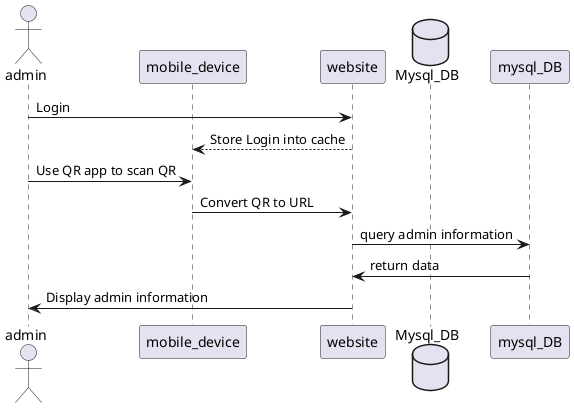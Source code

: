 @startuml
Actor admin
participant mobile_device
participant website
Database Mysql_DB

admin->website: Login
website-->mobile_device: Store Login into cache
admin->mobile_device: Use QR app to scan QR
mobile_device->website: Convert QR to URL
website->mysql_DB: query admin information
mysql_DB->website: return data
website->admin: Display admin information
@enduml